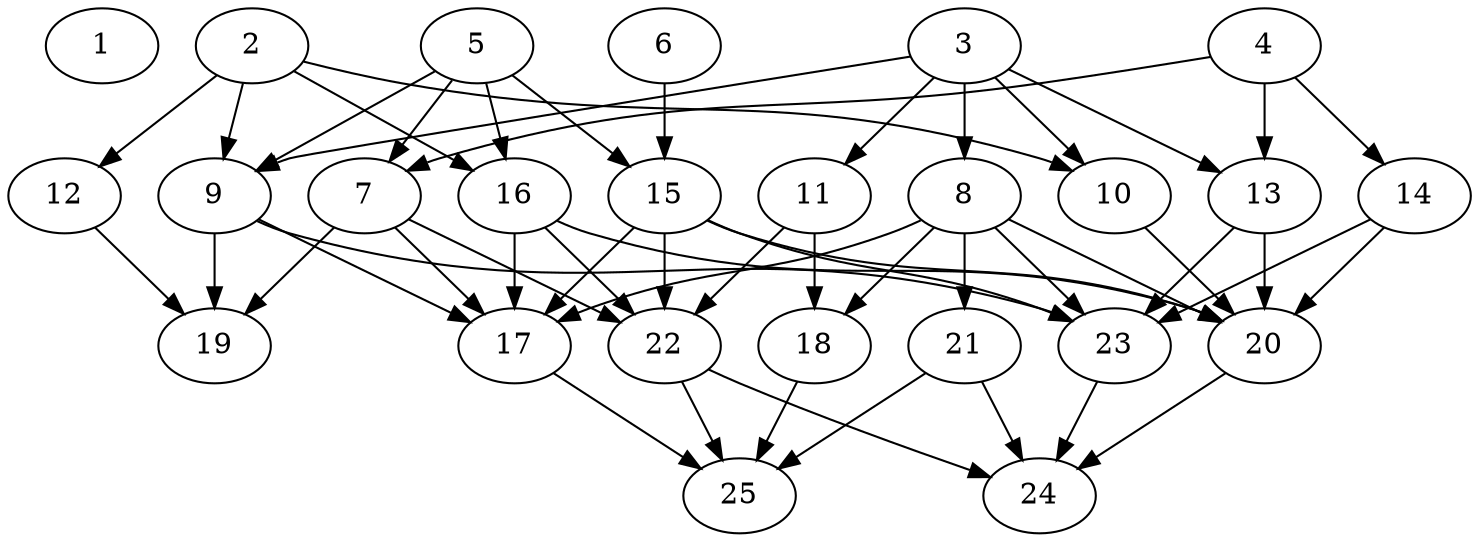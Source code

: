 // DAG automatically generated by daggen at Thu Oct  3 14:00:40 2019
// ./daggen --dot -n 25 --ccr 0.3 --fat 0.7 --regular 0.7 --density 0.6 --mindata 5242880 --maxdata 52428800 
digraph G {
  1 [size="112090453", alpha="0.19", expect_size="33627136"] 
  2 [size="53814613", alpha="0.13", expect_size="16144384"] 
  2 -> 9 [size ="16144384"]
  2 -> 10 [size ="16144384"]
  2 -> 12 [size ="16144384"]
  2 -> 16 [size ="16144384"]
  3 [size="86490453", alpha="0.05", expect_size="25947136"] 
  3 -> 8 [size ="25947136"]
  3 -> 9 [size ="25947136"]
  3 -> 10 [size ="25947136"]
  3 -> 11 [size ="25947136"]
  3 -> 13 [size ="25947136"]
  4 [size="91463680", alpha="0.09", expect_size="27439104"] 
  4 -> 7 [size ="27439104"]
  4 -> 13 [size ="27439104"]
  4 -> 14 [size ="27439104"]
  5 [size="77318827", alpha="0.14", expect_size="23195648"] 
  5 -> 7 [size ="23195648"]
  5 -> 9 [size ="23195648"]
  5 -> 15 [size ="23195648"]
  5 -> 16 [size ="23195648"]
  6 [size="125033813", alpha="0.18", expect_size="37510144"] 
  6 -> 15 [size ="37510144"]
  7 [size="60893867", alpha="0.07", expect_size="18268160"] 
  7 -> 17 [size ="18268160"]
  7 -> 19 [size ="18268160"]
  7 -> 22 [size ="18268160"]
  8 [size="132676267", alpha="0.02", expect_size="39802880"] 
  8 -> 17 [size ="39802880"]
  8 -> 18 [size ="39802880"]
  8 -> 20 [size ="39802880"]
  8 -> 21 [size ="39802880"]
  8 -> 23 [size ="39802880"]
  9 [size="110100480", alpha="0.06", expect_size="33030144"] 
  9 -> 17 [size ="33030144"]
  9 -> 19 [size ="33030144"]
  9 -> 23 [size ="33030144"]
  10 [size="120804693", alpha="0.11", expect_size="36241408"] 
  10 -> 20 [size ="36241408"]
  11 [size="63645013", alpha="0.14", expect_size="19093504"] 
  11 -> 18 [size ="19093504"]
  11 -> 22 [size ="19093504"]
  12 [size="54855680", alpha="0.10", expect_size="16456704"] 
  12 -> 19 [size ="16456704"]
  13 [size="159457280", alpha="0.09", expect_size="47837184"] 
  13 -> 20 [size ="47837184"]
  13 -> 23 [size ="47837184"]
  14 [size="38481920", alpha="0.19", expect_size="11544576"] 
  14 -> 20 [size ="11544576"]
  14 -> 23 [size ="11544576"]
  15 [size="109096960", alpha="0.15", expect_size="32729088"] 
  15 -> 17 [size ="32729088"]
  15 -> 20 [size ="32729088"]
  15 -> 22 [size ="32729088"]
  15 -> 23 [size ="32729088"]
  16 [size="61914453", alpha="0.17", expect_size="18574336"] 
  16 -> 17 [size ="18574336"]
  16 -> 20 [size ="18574336"]
  16 -> 22 [size ="18574336"]
  17 [size="48264533", alpha="0.01", expect_size="14479360"] 
  17 -> 25 [size ="14479360"]
  18 [size="105038507", alpha="0.14", expect_size="31511552"] 
  18 -> 25 [size ="31511552"]
  19 [size="117531307", alpha="0.18", expect_size="35259392"] 
  20 [size="162990080", alpha="0.19", expect_size="48897024"] 
  20 -> 24 [size ="48897024"]
  21 [size="89709227", alpha="0.11", expect_size="26912768"] 
  21 -> 24 [size ="26912768"]
  21 -> 25 [size ="26912768"]
  22 [size="42584747", alpha="0.08", expect_size="12775424"] 
  22 -> 24 [size ="12775424"]
  22 -> 25 [size ="12775424"]
  23 [size="122251947", alpha="0.14", expect_size="36675584"] 
  23 -> 24 [size ="36675584"]
  24 [size="38147413", alpha="0.09", expect_size="11444224"] 
  25 [size="32334507", alpha="0.12", expect_size="9700352"] 
}
